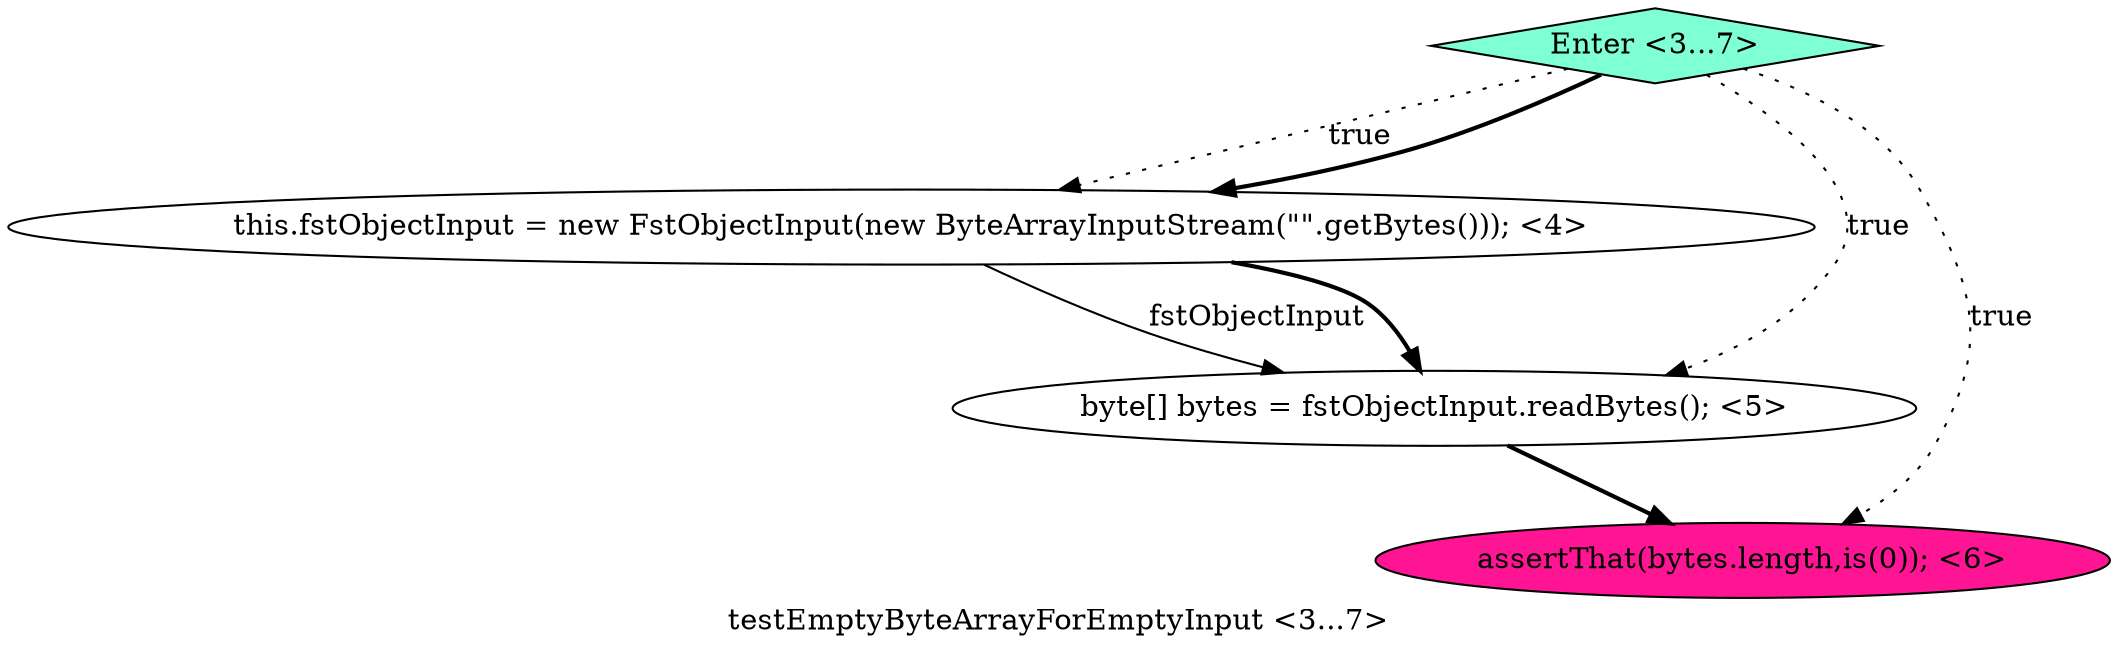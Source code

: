 digraph PDG {
label = "testEmptyByteArrayForEmptyInput <3...7>";
0.0 [style = filled, label = "this.fstObjectInput = new FstObjectInput(new ByteArrayInputStream(\"\".getBytes())); <4>", fillcolor = white, shape = ellipse];
0.3 [style = filled, label = "Enter <3...7>", fillcolor = aquamarine, shape = diamond];
0.1 [style = filled, label = "byte[] bytes = fstObjectInput.readBytes(); <5>", fillcolor = white, shape = ellipse];
0.2 [style = filled, label = "assertThat(bytes.length,is(0)); <6>", fillcolor = deeppink, shape = ellipse];
0.0 -> 0.1 [style = solid, label="fstObjectInput"];
0.0 -> 0.1 [style = bold, label=""];
0.1 -> 0.2 [style = bold, label=""];
0.3 -> 0.0 [style = dotted, label="true"];
0.3 -> 0.0 [style = bold, label=""];
0.3 -> 0.1 [style = dotted, label="true"];
0.3 -> 0.2 [style = dotted, label="true"];
}
